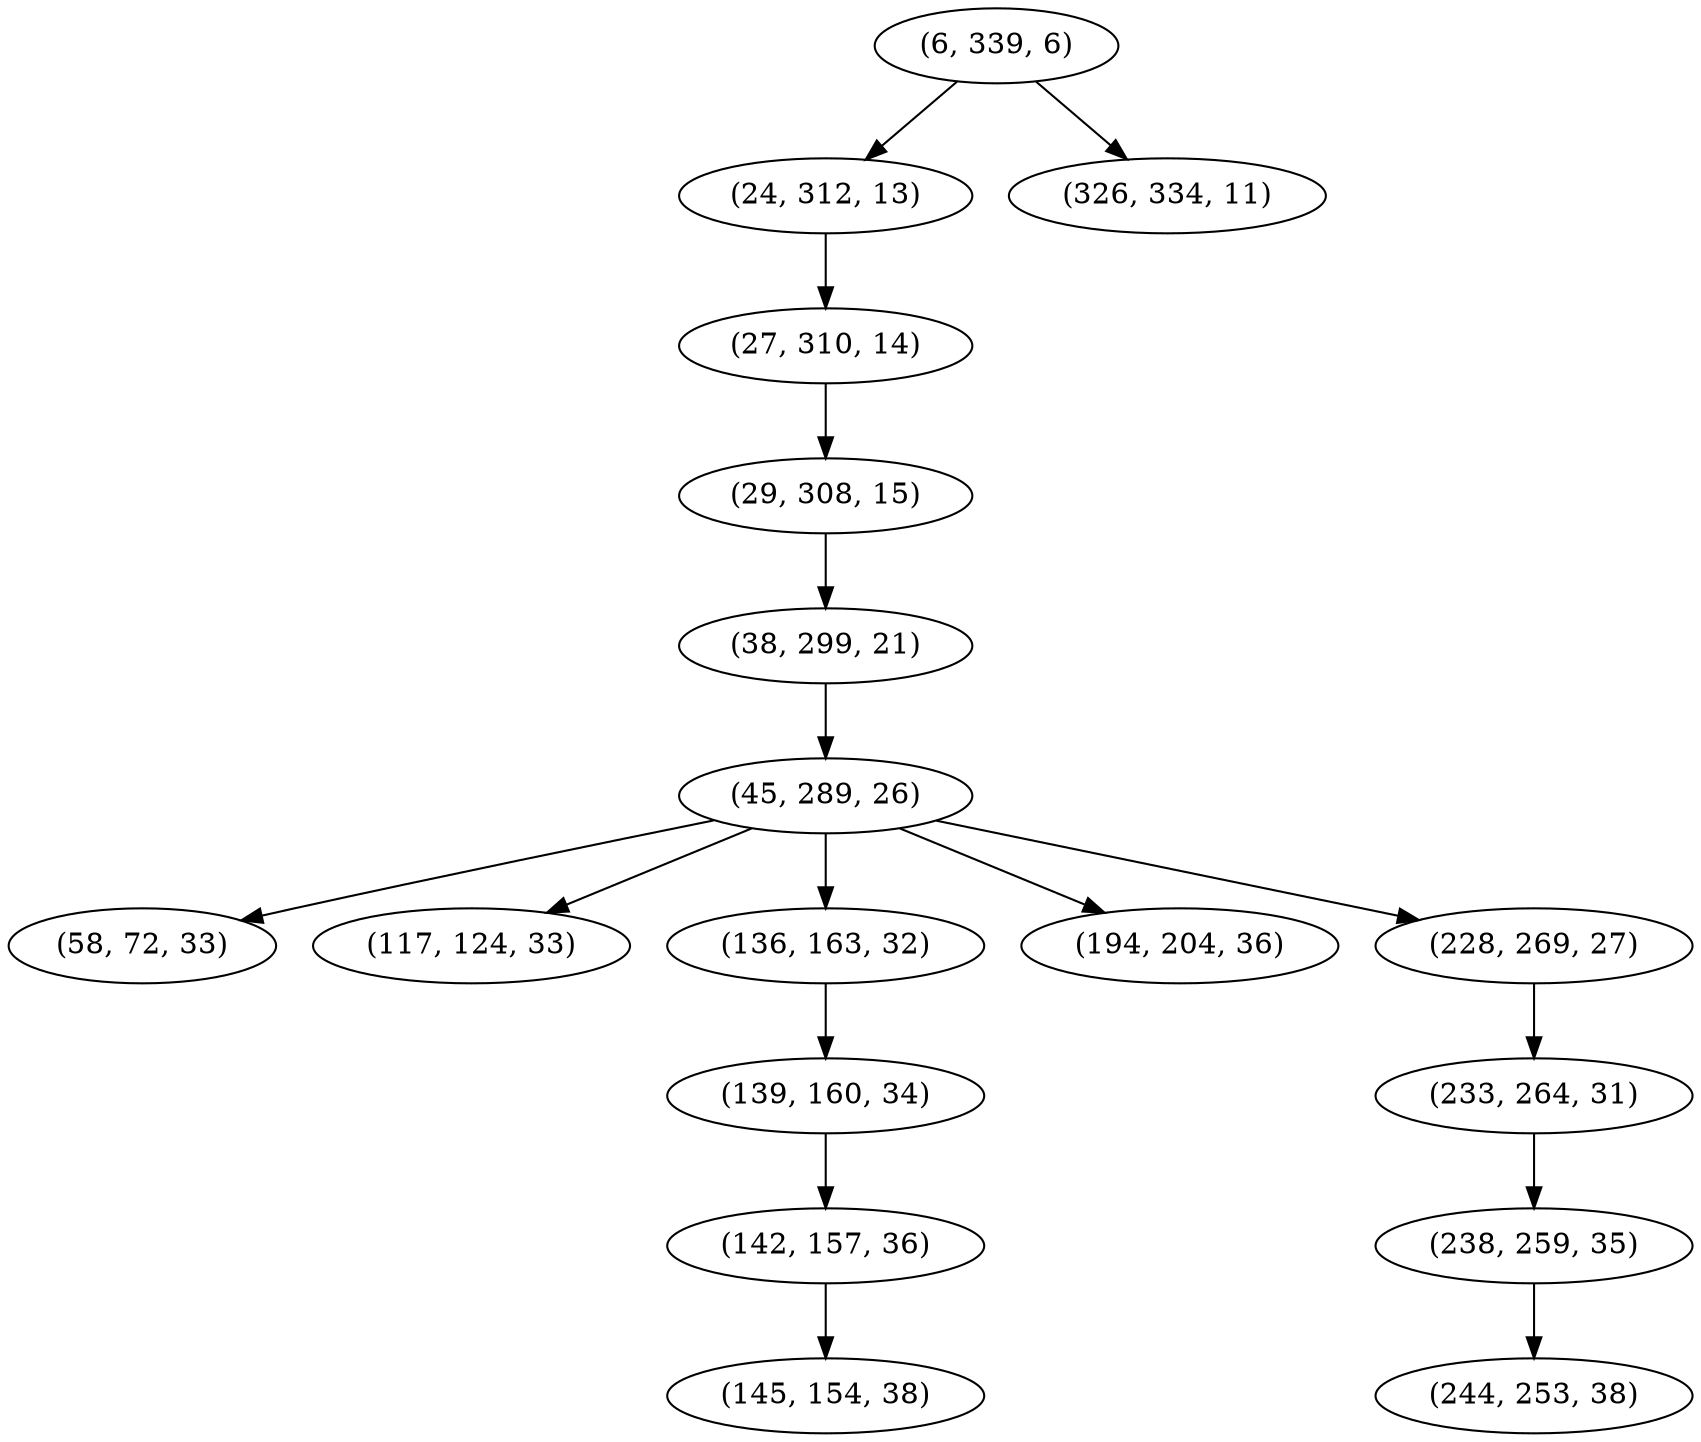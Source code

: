 digraph tree {
    "(6, 339, 6)";
    "(24, 312, 13)";
    "(27, 310, 14)";
    "(29, 308, 15)";
    "(38, 299, 21)";
    "(45, 289, 26)";
    "(58, 72, 33)";
    "(117, 124, 33)";
    "(136, 163, 32)";
    "(139, 160, 34)";
    "(142, 157, 36)";
    "(145, 154, 38)";
    "(194, 204, 36)";
    "(228, 269, 27)";
    "(233, 264, 31)";
    "(238, 259, 35)";
    "(244, 253, 38)";
    "(326, 334, 11)";
    "(6, 339, 6)" -> "(24, 312, 13)";
    "(6, 339, 6)" -> "(326, 334, 11)";
    "(24, 312, 13)" -> "(27, 310, 14)";
    "(27, 310, 14)" -> "(29, 308, 15)";
    "(29, 308, 15)" -> "(38, 299, 21)";
    "(38, 299, 21)" -> "(45, 289, 26)";
    "(45, 289, 26)" -> "(58, 72, 33)";
    "(45, 289, 26)" -> "(117, 124, 33)";
    "(45, 289, 26)" -> "(136, 163, 32)";
    "(45, 289, 26)" -> "(194, 204, 36)";
    "(45, 289, 26)" -> "(228, 269, 27)";
    "(136, 163, 32)" -> "(139, 160, 34)";
    "(139, 160, 34)" -> "(142, 157, 36)";
    "(142, 157, 36)" -> "(145, 154, 38)";
    "(228, 269, 27)" -> "(233, 264, 31)";
    "(233, 264, 31)" -> "(238, 259, 35)";
    "(238, 259, 35)" -> "(244, 253, 38)";
}
